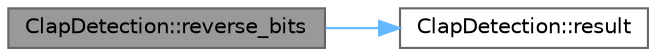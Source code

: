 digraph "ClapDetection::reverse_bits"
{
 // LATEX_PDF_SIZE
  bgcolor="transparent";
  edge [fontname=Helvetica,fontsize=10,labelfontname=Helvetica,labelfontsize=10];
  node [fontname=Helvetica,fontsize=10,shape=box,height=0.2,width=0.4];
  rankdir="LR";
  Node1 [label="ClapDetection::reverse_bits",height=0.2,width=0.4,color="gray40", fillcolor="grey60", style="filled", fontcolor="black",tooltip=" "];
  Node1 -> Node2 [color="steelblue1",style="solid"];
  Node2 [label="ClapDetection::result",height=0.2,width=0.4,color="grey40", fillcolor="white", style="filled",URL="$class_clap_detection.html#a3d70aed7d269a7aa9fdd099a7b2334da",tooltip=" "];
}
